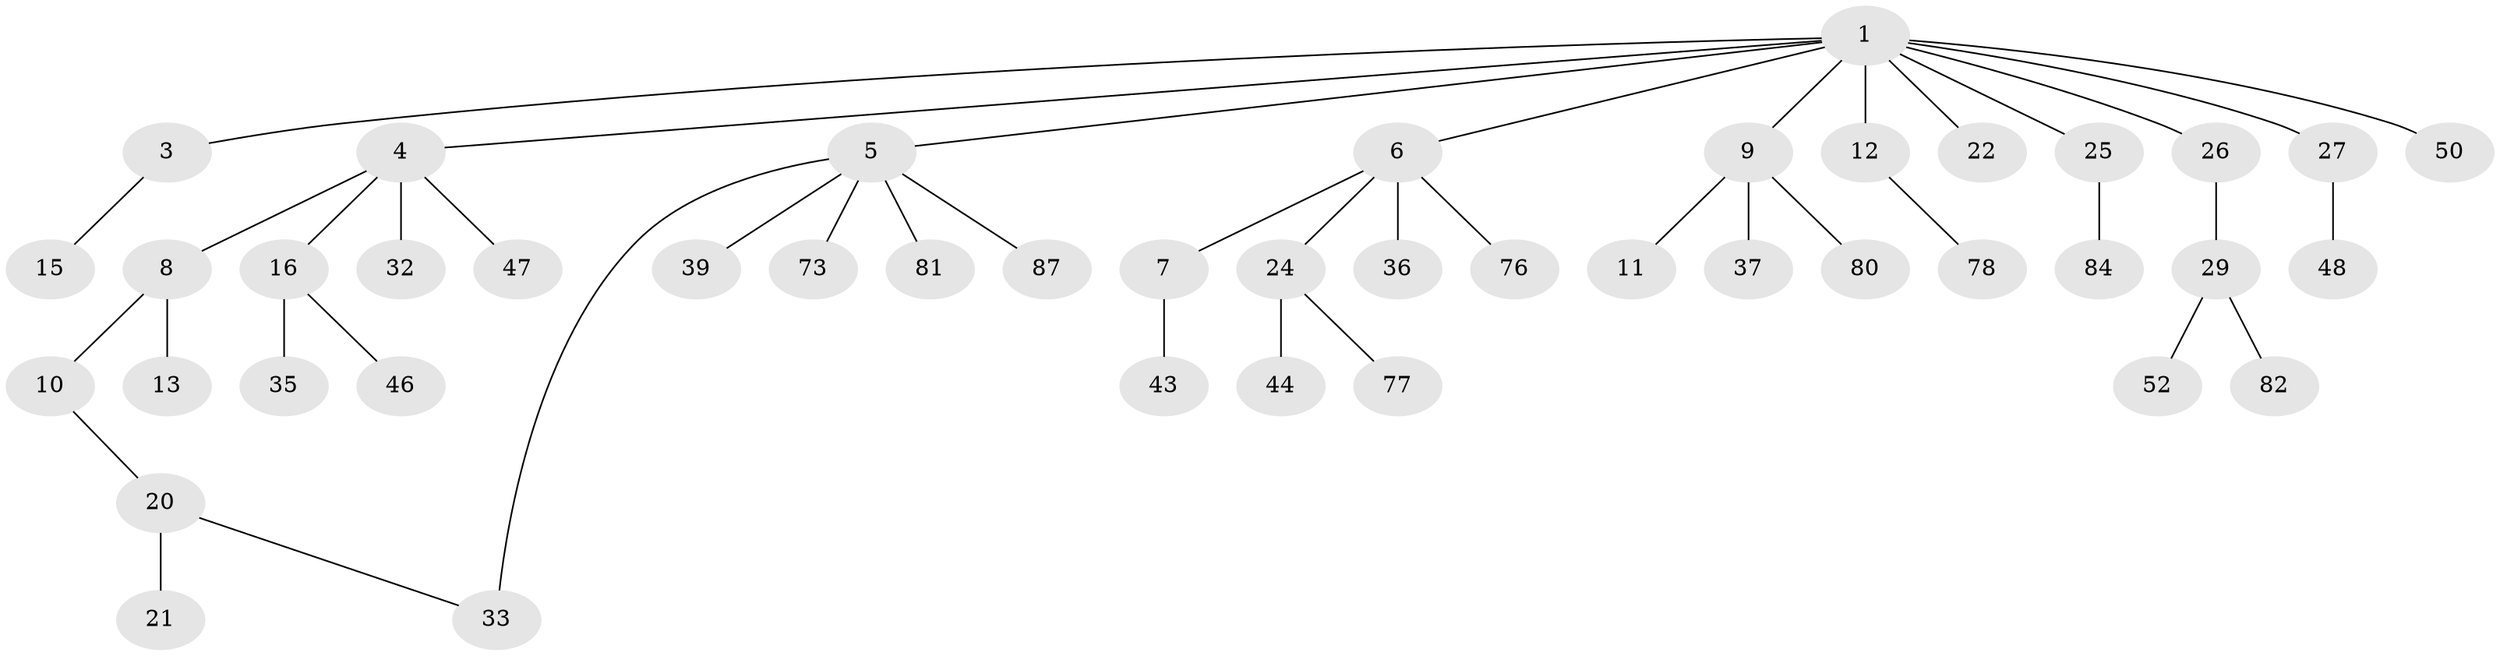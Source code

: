 // original degree distribution, {7: 0.011235955056179775, 6: 0.02247191011235955, 2: 0.20224719101123595, 3: 0.1348314606741573, 4: 0.10112359550561797, 1: 0.5168539325842697, 5: 0.011235955056179775}
// Generated by graph-tools (version 1.1) at 2025/13/03/09/25 04:13:17]
// undirected, 44 vertices, 44 edges
graph export_dot {
graph [start="1"]
  node [color=gray90,style=filled];
  1 [super="+2"];
  3;
  4 [super="+14"];
  5 [super="+38+74+19"];
  6 [super="+23+49+79"];
  7;
  8;
  9 [super="+18+17"];
  10 [super="+69"];
  11;
  12 [super="+83"];
  13 [super="+53"];
  15 [super="+65"];
  16 [super="+28+31+58"];
  20 [super="+88"];
  21;
  22 [super="+55+67"];
  24 [super="+34"];
  25 [super="+45"];
  26 [super="+51"];
  27 [super="+42+56"];
  29 [super="+41+68+40"];
  32;
  33 [super="+75+57"];
  35;
  36;
  37 [super="+60"];
  39;
  43;
  44;
  46;
  47;
  48;
  50 [super="+66"];
  52;
  73;
  76;
  77 [super="+85+86"];
  78;
  80;
  81;
  82;
  84;
  87;
  1 -- 3;
  1 -- 6;
  1 -- 9;
  1 -- 25;
  1 -- 27;
  1 -- 50;
  1 -- 4;
  1 -- 5;
  1 -- 22;
  1 -- 26;
  1 -- 12;
  3 -- 15;
  4 -- 8;
  4 -- 16;
  4 -- 32;
  4 -- 47;
  5 -- 39;
  5 -- 33;
  5 -- 81;
  5 -- 87;
  5 -- 73;
  6 -- 7;
  6 -- 36;
  6 -- 24;
  6 -- 76;
  7 -- 43;
  8 -- 10;
  8 -- 13;
  9 -- 11;
  9 -- 80;
  9 -- 37;
  10 -- 20;
  12 -- 78;
  16 -- 35;
  16 -- 46;
  20 -- 21;
  20 -- 33;
  24 -- 77;
  24 -- 44;
  25 -- 84;
  26 -- 29;
  27 -- 48;
  29 -- 82;
  29 -- 52;
}
